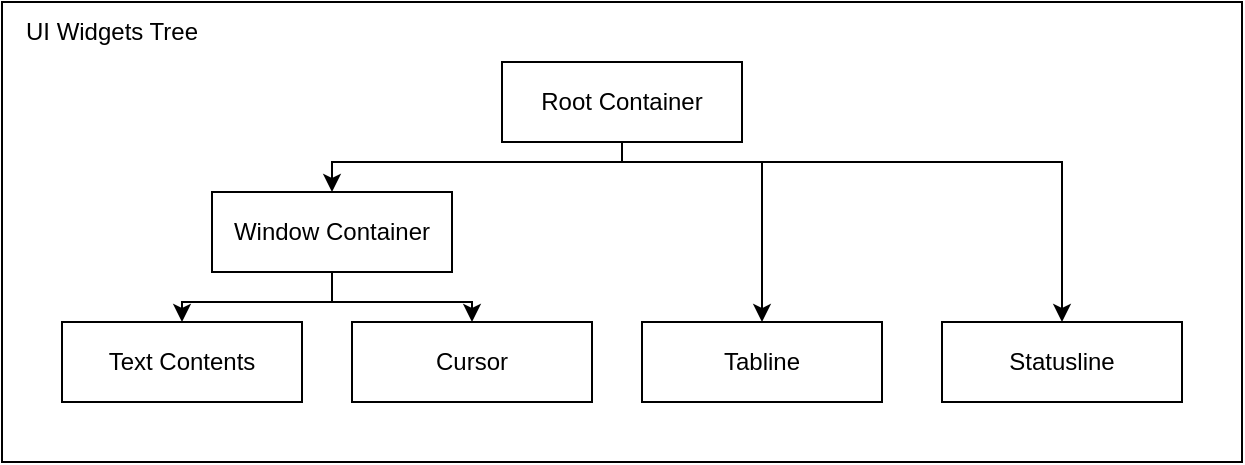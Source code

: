 <mxfile version="24.7.17">
  <diagram name="Page-1" id="Dskb9a6WGInKjVV2CQiA">
    <mxGraphModel dx="655" dy="502" grid="1" gridSize="10" guides="1" tooltips="1" connect="1" arrows="1" fold="1" page="1" pageScale="1" pageWidth="850" pageHeight="1100" math="0" shadow="0">
      <root>
        <mxCell id="0" />
        <mxCell id="1" parent="0" />
        <mxCell id="mW8RgLtMA55W8ggJvgfl-1" value="" style="rounded=0;whiteSpace=wrap;html=1;" vertex="1" parent="1">
          <mxGeometry x="190" y="140" width="620" height="230" as="geometry" />
        </mxCell>
        <mxCell id="mW8RgLtMA55W8ggJvgfl-9" style="edgeStyle=orthogonalEdgeStyle;rounded=0;orthogonalLoop=1;jettySize=auto;html=1;entryX=0.5;entryY=0;entryDx=0;entryDy=0;" edge="1" parent="1" source="mW8RgLtMA55W8ggJvgfl-2" target="mW8RgLtMA55W8ggJvgfl-4">
          <mxGeometry relative="1" as="geometry">
            <Array as="points">
              <mxPoint x="500" y="220" />
              <mxPoint x="355" y="220" />
            </Array>
          </mxGeometry>
        </mxCell>
        <mxCell id="mW8RgLtMA55W8ggJvgfl-10" style="edgeStyle=orthogonalEdgeStyle;rounded=0;orthogonalLoop=1;jettySize=auto;html=1;entryX=0.5;entryY=0;entryDx=0;entryDy=0;" edge="1" parent="1" source="mW8RgLtMA55W8ggJvgfl-2" target="mW8RgLtMA55W8ggJvgfl-7">
          <mxGeometry relative="1" as="geometry">
            <Array as="points">
              <mxPoint x="500" y="220" />
              <mxPoint x="570" y="220" />
            </Array>
          </mxGeometry>
        </mxCell>
        <mxCell id="mW8RgLtMA55W8ggJvgfl-11" style="edgeStyle=orthogonalEdgeStyle;rounded=0;orthogonalLoop=1;jettySize=auto;html=1;entryX=0.5;entryY=0;entryDx=0;entryDy=0;" edge="1" parent="1" source="mW8RgLtMA55W8ggJvgfl-2" target="mW8RgLtMA55W8ggJvgfl-8">
          <mxGeometry relative="1" as="geometry">
            <Array as="points">
              <mxPoint x="500" y="220" />
              <mxPoint x="720" y="220" />
            </Array>
          </mxGeometry>
        </mxCell>
        <mxCell id="mW8RgLtMA55W8ggJvgfl-2" value="Root Container" style="rounded=0;whiteSpace=wrap;html=1;" vertex="1" parent="1">
          <mxGeometry x="440" y="170" width="120" height="40" as="geometry" />
        </mxCell>
        <mxCell id="mW8RgLtMA55W8ggJvgfl-3" value="UI Widgets Tree" style="text;html=1;align=center;verticalAlign=middle;whiteSpace=wrap;rounded=0;" vertex="1" parent="1">
          <mxGeometry x="190" y="140" width="110" height="30" as="geometry" />
        </mxCell>
        <mxCell id="mW8RgLtMA55W8ggJvgfl-12" style="edgeStyle=orthogonalEdgeStyle;rounded=0;orthogonalLoop=1;jettySize=auto;html=1;entryX=0.5;entryY=0;entryDx=0;entryDy=0;" edge="1" parent="1" source="mW8RgLtMA55W8ggJvgfl-4" target="mW8RgLtMA55W8ggJvgfl-5">
          <mxGeometry relative="1" as="geometry">
            <Array as="points">
              <mxPoint x="355" y="290" />
              <mxPoint x="280" y="290" />
            </Array>
          </mxGeometry>
        </mxCell>
        <mxCell id="mW8RgLtMA55W8ggJvgfl-13" style="edgeStyle=orthogonalEdgeStyle;rounded=0;orthogonalLoop=1;jettySize=auto;html=1;entryX=0.5;entryY=0;entryDx=0;entryDy=0;" edge="1" parent="1" source="mW8RgLtMA55W8ggJvgfl-4" target="mW8RgLtMA55W8ggJvgfl-6">
          <mxGeometry relative="1" as="geometry">
            <Array as="points">
              <mxPoint x="355" y="290" />
              <mxPoint x="425" y="290" />
            </Array>
          </mxGeometry>
        </mxCell>
        <mxCell id="mW8RgLtMA55W8ggJvgfl-4" value="Window Container" style="rounded=0;whiteSpace=wrap;html=1;" vertex="1" parent="1">
          <mxGeometry x="295" y="235" width="120" height="40" as="geometry" />
        </mxCell>
        <mxCell id="mW8RgLtMA55W8ggJvgfl-5" value="Text Contents" style="rounded=0;whiteSpace=wrap;html=1;" vertex="1" parent="1">
          <mxGeometry x="220" y="300" width="120" height="40" as="geometry" />
        </mxCell>
        <mxCell id="mW8RgLtMA55W8ggJvgfl-6" value="Cursor" style="rounded=0;whiteSpace=wrap;html=1;" vertex="1" parent="1">
          <mxGeometry x="365" y="300" width="120" height="40" as="geometry" />
        </mxCell>
        <mxCell id="mW8RgLtMA55W8ggJvgfl-7" value="Tabline" style="rounded=0;whiteSpace=wrap;html=1;" vertex="1" parent="1">
          <mxGeometry x="510" y="300" width="120" height="40" as="geometry" />
        </mxCell>
        <mxCell id="mW8RgLtMA55W8ggJvgfl-8" value="Statusline" style="rounded=0;whiteSpace=wrap;html=1;" vertex="1" parent="1">
          <mxGeometry x="660" y="300" width="120" height="40" as="geometry" />
        </mxCell>
      </root>
    </mxGraphModel>
  </diagram>
</mxfile>
